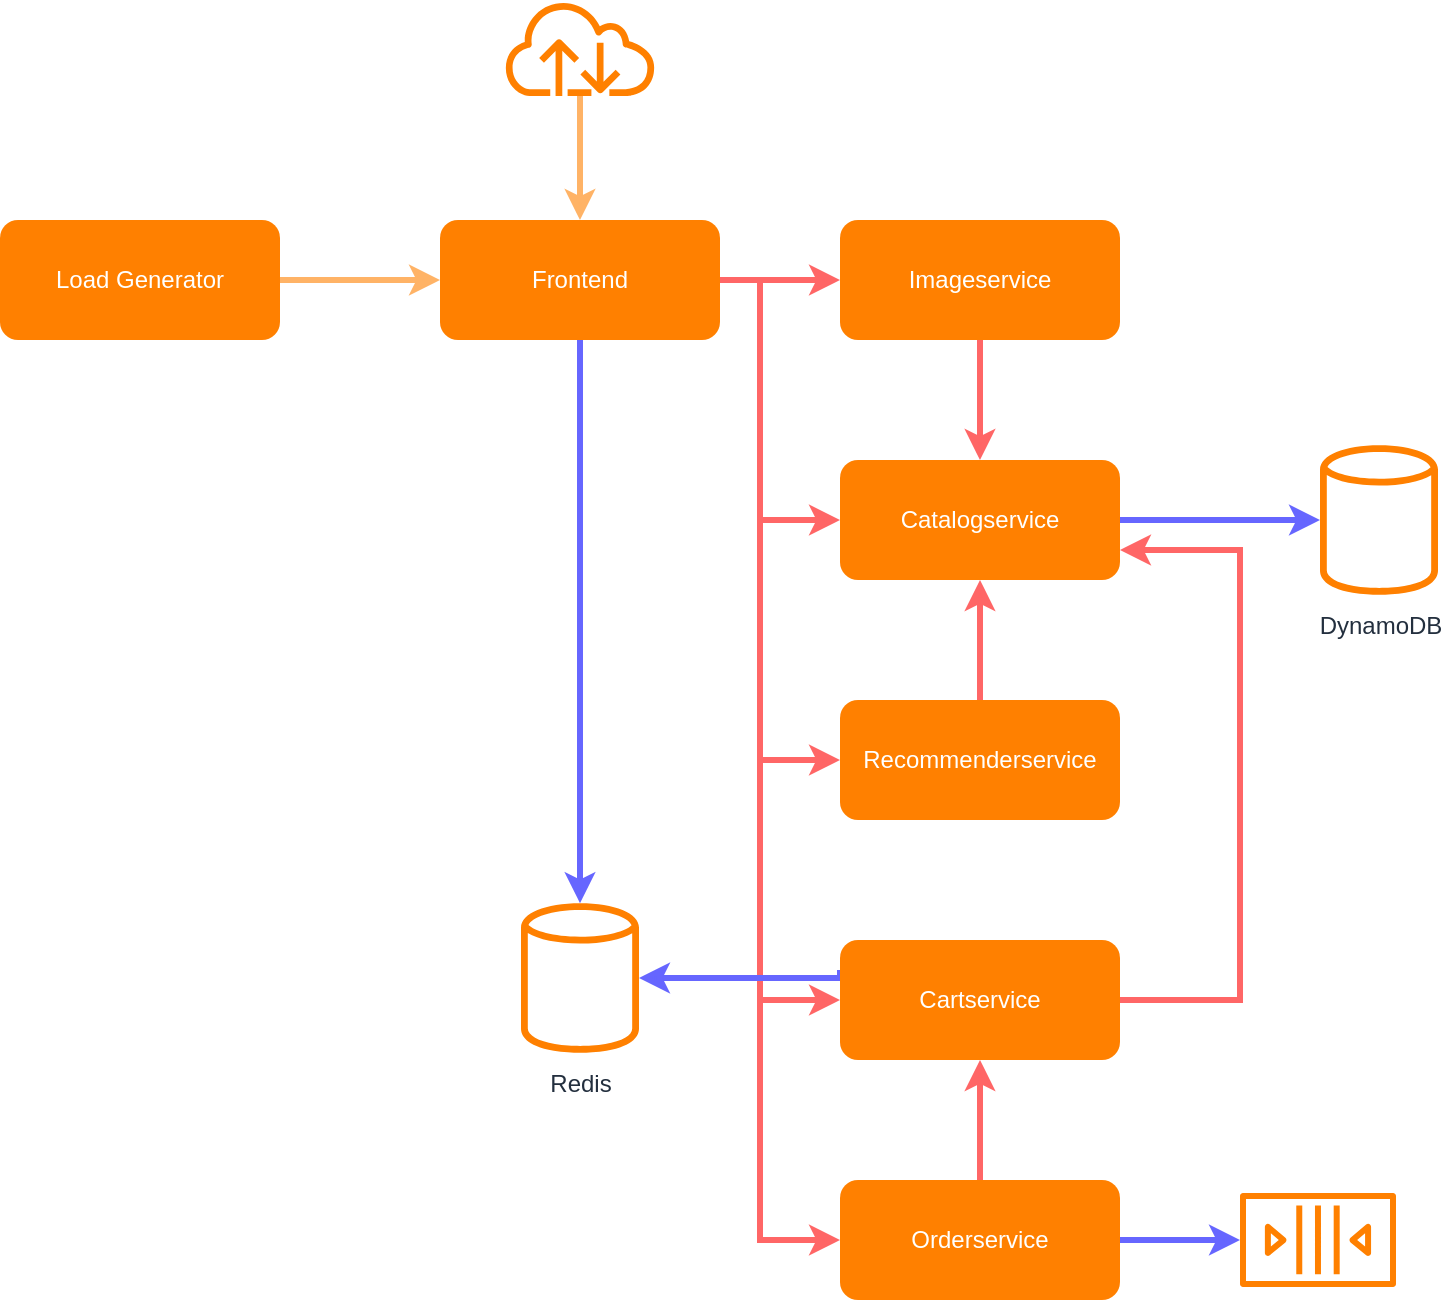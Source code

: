 <mxfile version="13.1.3" pages="2">
    <diagram id="6hGFLwfOUW9BJ-s0fimq" name="Service">
        <mxGraphModel dx="1042" dy="777" grid="1" gridSize="10" guides="1" tooltips="1" connect="1" arrows="1" fold="1" page="1" pageScale="1" pageWidth="1169" pageHeight="827" math="0" shadow="0">
            <root>
                <mxCell id="0"/>
                <mxCell id="1" parent="0"/>
                <mxCell id="XLPqwXqlDoLw2aWVE9Vi-5" value="" style="edgeStyle=orthogonalEdgeStyle;rounded=0;orthogonalLoop=1;jettySize=auto;html=1;fontColor=#FFFFFF;strokeColor=#FFB366;strokeWidth=3;" parent="1" source="2" target="XLPqwXqlDoLw2aWVE9Vi-3" edge="1">
                    <mxGeometry relative="1" as="geometry"/>
                </mxCell>
                <mxCell id="2" value="" style="outlineConnect=0;fontColor=#232F3E;gradientColor=none;fillColor=#FF8000;strokeColor=none;dashed=0;verticalLabelPosition=bottom;verticalAlign=top;align=center;html=1;fontSize=12;fontStyle=0;aspect=fixed;pointerEvents=1;shape=mxgraph.aws4.internet;" parent="1" vertex="1">
                    <mxGeometry x="551" y="40" width="78" height="48" as="geometry"/>
                </mxCell>
                <mxCell id="XLPqwXqlDoLw2aWVE9Vi-2" value="Redis" style="outlineConnect=0;fontColor=#232F3E;gradientColor=none;fillColor=#FF8000;strokeColor=none;dashed=0;verticalLabelPosition=bottom;verticalAlign=top;align=center;html=1;fontSize=12;fontStyle=0;aspect=fixed;pointerEvents=1;shape=mxgraph.aws4.generic_database;" parent="1" vertex="1">
                    <mxGeometry x="560.5" y="490" width="59" height="78" as="geometry"/>
                </mxCell>
                <mxCell id="XLPqwXqlDoLw2aWVE9Vi-7" value="" style="edgeStyle=orthogonalEdgeStyle;rounded=0;orthogonalLoop=1;jettySize=auto;html=1;fontColor=#FFFFFF;strokeColor=#6666FF;strokeWidth=3;" parent="1" source="XLPqwXqlDoLw2aWVE9Vi-3" target="XLPqwXqlDoLw2aWVE9Vi-2" edge="1">
                    <mxGeometry relative="1" as="geometry">
                        <mxPoint x="580" y="303.5" as="targetPoint"/>
                    </mxGeometry>
                </mxCell>
                <mxCell id="XLPqwXqlDoLw2aWVE9Vi-9" value="" style="edgeStyle=orthogonalEdgeStyle;rounded=0;orthogonalLoop=1;jettySize=auto;html=1;fontColor=#FFFFFF;strokeColor=#FF6666;strokeWidth=3;" parent="1" source="XLPqwXqlDoLw2aWVE9Vi-3" target="XLPqwXqlDoLw2aWVE9Vi-8" edge="1">
                    <mxGeometry relative="1" as="geometry"/>
                </mxCell>
                <mxCell id="XLPqwXqlDoLw2aWVE9Vi-11" value="" style="edgeStyle=orthogonalEdgeStyle;rounded=0;orthogonalLoop=1;jettySize=auto;html=1;fontColor=#FFFFFF;strokeColor=#FF6666;strokeWidth=3;" parent="1" source="XLPqwXqlDoLw2aWVE9Vi-3" target="XLPqwXqlDoLw2aWVE9Vi-10" edge="1">
                    <mxGeometry relative="1" as="geometry">
                        <Array as="points">
                            <mxPoint x="680" y="180"/>
                            <mxPoint x="680" y="300"/>
                        </Array>
                    </mxGeometry>
                </mxCell>
                <mxCell id="XLPqwXqlDoLw2aWVE9Vi-14" value="" style="edgeStyle=orthogonalEdgeStyle;rounded=0;orthogonalLoop=1;jettySize=auto;html=1;fontColor=#FFFFFF;strokeColor=#FF6666;strokeWidth=3;" parent="1" source="XLPqwXqlDoLw2aWVE9Vi-3" target="XLPqwXqlDoLw2aWVE9Vi-13" edge="1">
                    <mxGeometry relative="1" as="geometry">
                        <Array as="points">
                            <mxPoint x="680" y="180"/>
                            <mxPoint x="680" y="420"/>
                        </Array>
                    </mxGeometry>
                </mxCell>
                <mxCell id="XLPqwXqlDoLw2aWVE9Vi-17" value="" style="edgeStyle=orthogonalEdgeStyle;rounded=0;orthogonalLoop=1;jettySize=auto;html=1;fontColor=#FFFFFF;strokeColor=#FF6666;strokeWidth=3;" parent="1" source="XLPqwXqlDoLw2aWVE9Vi-3" target="XLPqwXqlDoLw2aWVE9Vi-16" edge="1">
                    <mxGeometry relative="1" as="geometry">
                        <Array as="points">
                            <mxPoint x="680" y="180"/>
                            <mxPoint x="680" y="540"/>
                        </Array>
                    </mxGeometry>
                </mxCell>
                <mxCell id="XLPqwXqlDoLw2aWVE9Vi-19" value="" style="edgeStyle=orthogonalEdgeStyle;rounded=0;orthogonalLoop=1;jettySize=auto;html=1;fontColor=#FFFFFF;strokeColor=#FF6666;strokeWidth=3;" parent="1" source="XLPqwXqlDoLw2aWVE9Vi-3" target="XLPqwXqlDoLw2aWVE9Vi-18" edge="1">
                    <mxGeometry relative="1" as="geometry">
                        <Array as="points">
                            <mxPoint x="680" y="180"/>
                            <mxPoint x="680" y="660"/>
                        </Array>
                    </mxGeometry>
                </mxCell>
                <mxCell id="XLPqwXqlDoLw2aWVE9Vi-32" value="" style="edgeStyle=orthogonalEdgeStyle;rounded=0;orthogonalLoop=1;jettySize=auto;html=1;strokeColor=#FFB366;strokeWidth=3;fontColor=#FFFFFF;startArrow=classic;startFill=1;endArrow=none;endFill=0;" parent="1" source="XLPqwXqlDoLw2aWVE9Vi-3" target="XLPqwXqlDoLw2aWVE9Vi-31" edge="1">
                    <mxGeometry relative="1" as="geometry"/>
                </mxCell>
                <mxCell id="XLPqwXqlDoLw2aWVE9Vi-3" value="Frontend" style="rounded=1;whiteSpace=wrap;html=1;fillColor=#FF8000;strokeColor=none;fontColor=#FFFFFF;" parent="1" vertex="1">
                    <mxGeometry x="520" y="150" width="140" height="60" as="geometry"/>
                </mxCell>
                <mxCell id="XLPqwXqlDoLw2aWVE9Vi-31" value="Load Generator" style="rounded=1;whiteSpace=wrap;html=1;fillColor=#FF8000;strokeColor=none;fontColor=#FFFFFF;" parent="1" vertex="1">
                    <mxGeometry x="300" y="150" width="140" height="60" as="geometry"/>
                </mxCell>
                <mxCell id="XLPqwXqlDoLw2aWVE9Vi-20" value="" style="edgeStyle=orthogonalEdgeStyle;rounded=0;orthogonalLoop=1;jettySize=auto;html=1;fontColor=#FFFFFF;strokeColor=#FF6666;strokeWidth=3;" parent="1" source="XLPqwXqlDoLw2aWVE9Vi-18" target="XLPqwXqlDoLw2aWVE9Vi-16" edge="1">
                    <mxGeometry relative="1" as="geometry"/>
                </mxCell>
                <mxCell id="XLPqwXqlDoLw2aWVE9Vi-25" value="" style="edgeStyle=orthogonalEdgeStyle;rounded=0;orthogonalLoop=1;jettySize=auto;html=1;strokeColor=#6666FF;strokeWidth=3;fontColor=#FFFFFF;" parent="1" source="XLPqwXqlDoLw2aWVE9Vi-18" target="XLPqwXqlDoLw2aWVE9Vi-4" edge="1">
                    <mxGeometry relative="1" as="geometry"/>
                </mxCell>
                <mxCell id="XLPqwXqlDoLw2aWVE9Vi-18" value="Orderservice" style="rounded=1;whiteSpace=wrap;html=1;fillColor=#FF8000;strokeColor=none;fontColor=#FFFFFF;" parent="1" vertex="1">
                    <mxGeometry x="720" y="630" width="140" height="60" as="geometry"/>
                </mxCell>
                <mxCell id="XLPqwXqlDoLw2aWVE9Vi-22" value="" style="edgeStyle=orthogonalEdgeStyle;rounded=0;orthogonalLoop=1;jettySize=auto;html=1;fontColor=#FFFFFF;entryX=1;entryY=0.75;entryDx=0;entryDy=0;strokeColor=#FF6666;strokeWidth=3;" parent="1" source="XLPqwXqlDoLw2aWVE9Vi-16" target="XLPqwXqlDoLw2aWVE9Vi-10" edge="1">
                    <mxGeometry relative="1" as="geometry">
                        <mxPoint x="940" y="540" as="targetPoint"/>
                        <Array as="points">
                            <mxPoint x="920" y="540"/>
                            <mxPoint x="920" y="315"/>
                        </Array>
                    </mxGeometry>
                </mxCell>
                <mxCell id="XLPqwXqlDoLw2aWVE9Vi-24" value="" style="edgeStyle=orthogonalEdgeStyle;rounded=0;orthogonalLoop=1;jettySize=auto;html=1;fontColor=#FFFFFF;exitX=0;exitY=0.25;exitDx=0;exitDy=0;strokeColor=#6666FF;strokeWidth=3;" parent="1" source="XLPqwXqlDoLw2aWVE9Vi-16" target="XLPqwXqlDoLw2aWVE9Vi-2" edge="1">
                    <mxGeometry relative="1" as="geometry">
                        <mxPoint x="640" y="540" as="targetPoint"/>
                        <Array as="points">
                            <mxPoint x="720" y="529"/>
                        </Array>
                    </mxGeometry>
                </mxCell>
                <mxCell id="XLPqwXqlDoLw2aWVE9Vi-16" value="Cartservice" style="rounded=1;whiteSpace=wrap;html=1;fillColor=#FF8000;strokeColor=none;fontColor=#FFFFFF;" parent="1" vertex="1">
                    <mxGeometry x="720" y="510" width="140" height="60" as="geometry"/>
                </mxCell>
                <mxCell id="XLPqwXqlDoLw2aWVE9Vi-15" value="" style="edgeStyle=orthogonalEdgeStyle;rounded=0;orthogonalLoop=1;jettySize=auto;html=1;fontColor=#FFFFFF;strokeColor=#FF6666;strokeWidth=3;" parent="1" source="XLPqwXqlDoLw2aWVE9Vi-13" target="XLPqwXqlDoLw2aWVE9Vi-10" edge="1">
                    <mxGeometry relative="1" as="geometry"/>
                </mxCell>
                <mxCell id="XLPqwXqlDoLw2aWVE9Vi-13" value="Recommenderservice" style="rounded=1;whiteSpace=wrap;html=1;fillColor=#FF8000;strokeColor=none;fontColor=#FFFFFF;" parent="1" vertex="1">
                    <mxGeometry x="720" y="390" width="140" height="60" as="geometry"/>
                </mxCell>
                <mxCell id="XLPqwXqlDoLw2aWVE9Vi-30" value="" style="edgeStyle=orthogonalEdgeStyle;rounded=0;orthogonalLoop=1;jettySize=auto;html=1;strokeColor=#6666FF;strokeWidth=3;fontColor=#FFFFFF;" parent="1" source="XLPqwXqlDoLw2aWVE9Vi-10" target="XLPqwXqlDoLw2aWVE9Vi-26" edge="1">
                    <mxGeometry relative="1" as="geometry">
                        <mxPoint x="940" y="300" as="targetPoint"/>
                    </mxGeometry>
                </mxCell>
                <mxCell id="XLPqwXqlDoLw2aWVE9Vi-10" value="Catalogservice" style="rounded=1;whiteSpace=wrap;html=1;fillColor=#FF8000;strokeColor=none;fontColor=#FFFFFF;" parent="1" vertex="1">
                    <mxGeometry x="720" y="270" width="140" height="60" as="geometry"/>
                </mxCell>
                <mxCell id="XLPqwXqlDoLw2aWVE9Vi-12" value="" style="edgeStyle=orthogonalEdgeStyle;rounded=0;orthogonalLoop=1;jettySize=auto;html=1;fontColor=#FFFFFF;strokeColor=#FF6666;strokeWidth=3;" parent="1" source="XLPqwXqlDoLw2aWVE9Vi-8" target="XLPqwXqlDoLw2aWVE9Vi-10" edge="1">
                    <mxGeometry relative="1" as="geometry"/>
                </mxCell>
                <mxCell id="XLPqwXqlDoLw2aWVE9Vi-8" value="Imageservice" style="rounded=1;whiteSpace=wrap;html=1;fillColor=#FF8000;strokeColor=none;fontColor=#FFFFFF;" parent="1" vertex="1">
                    <mxGeometry x="720" y="150" width="140" height="60" as="geometry"/>
                </mxCell>
                <mxCell id="XLPqwXqlDoLw2aWVE9Vi-4" value="" style="outlineConnect=0;fontColor=#232F3E;gradientColor=none;fillColor=#FF8000;strokeColor=none;dashed=0;verticalLabelPosition=bottom;verticalAlign=top;align=center;html=1;fontSize=12;fontStyle=0;aspect=fixed;pointerEvents=1;shape=mxgraph.aws4.queue;" parent="1" vertex="1">
                    <mxGeometry x="920" y="636.5" width="78" height="47" as="geometry"/>
                </mxCell>
                <mxCell id="XLPqwXqlDoLw2aWVE9Vi-26" value="DynamoDB" style="outlineConnect=0;fontColor=#232F3E;gradientColor=none;fillColor=#FF8000;strokeColor=none;dashed=0;verticalLabelPosition=bottom;verticalAlign=top;align=center;html=1;fontSize=12;fontStyle=0;aspect=fixed;pointerEvents=1;shape=mxgraph.aws4.generic_database;" parent="1" vertex="1">
                    <mxGeometry x="960" y="261" width="59" height="78" as="geometry"/>
                </mxCell>
            </root>
        </mxGraphModel>
    </diagram>
    <diagram id="X_98cOfqsMUb0IozSl5P" name="Infrastructure">
        <mxGraphModel dx="1737" dy="1295" grid="1" gridSize="10" guides="1" tooltips="1" connect="1" arrows="1" fold="1" page="1" pageScale="1" pageWidth="1169" pageHeight="827" math="0" shadow="0">
            <root>
                <mxCell id="Hwu7_2s3XSk1TVKoWRBc-0"/>
                <mxCell id="Hwu7_2s3XSk1TVKoWRBc-1" parent="Hwu7_2s3XSk1TVKoWRBc-0"/>
                <mxCell id="0ulNTqF5I70UQ2XAE1Re-90" value="" style="edgeStyle=orthogonalEdgeStyle;rounded=0;orthogonalLoop=1;jettySize=auto;html=1;strokeColor=#FF6666;strokeWidth=3;" edge="1" parent="Hwu7_2s3XSk1TVKoWRBc-1" source="0ulNTqF5I70UQ2XAE1Re-65" target="0ulNTqF5I70UQ2XAE1Re-69">
                    <mxGeometry relative="1" as="geometry">
                        <mxPoint x="1670" y="870" as="targetPoint"/>
                        <Array as="points">
                            <mxPoint x="1620" y="699"/>
                            <mxPoint x="1620" y="699"/>
                        </Array>
                    </mxGeometry>
                </mxCell>
                <mxCell id="0ulNTqF5I70UQ2XAE1Re-65" value="" style="fillColor=none;strokeColor=#D86613;verticalAlign=top;fontStyle=0;fontColor=#DD3522;" vertex="1" parent="Hwu7_2s3XSk1TVKoWRBc-1">
                    <mxGeometry x="40" y="40" width="1550" height="1660" as="geometry"/>
                </mxCell>
                <mxCell id="zWeM2oxd9pkB98N1_7mg-12" value="" style="fillColor=none;strokeColor=#D86613;verticalAlign=top;fontStyle=0;fontColor=#DD3522;" vertex="1" parent="Hwu7_2s3XSk1TVKoWRBc-1">
                    <mxGeometry x="140" y="674" width="1410" height="980" as="geometry"/>
                </mxCell>
                <mxCell id="tJHySmh1n-q5ahThZfBg-8" value="Auto Scaling group" style="points=[[0,0],[0.25,0],[0.5,0],[0.75,0],[1,0],[1,0.25],[1,0.5],[1,0.75],[1,1],[0.75,1],[0.5,1],[0.25,1],[0,1],[0,0.75],[0,0.5],[0,0.25]];outlineConnect=0;gradientColor=none;html=1;whiteSpace=wrap;fontSize=12;fontStyle=0;shape=mxgraph.aws4.groupCenter;grIcon=mxgraph.aws4.group_auto_scaling_group;grStroke=1;strokeColor=#D86613;fillColor=none;verticalAlign=top;align=center;fontColor=#D86613;dashed=1;spacingTop=25;" vertex="1" parent="Hwu7_2s3XSk1TVKoWRBc-1">
                    <mxGeometry x="720" y="794" width="210" height="330" as="geometry"/>
                </mxCell>
                <mxCell id="0ulNTqF5I70UQ2XAE1Re-1" value="" style="fillColor=none;strokeColor=#D86613;verticalAlign=top;fontStyle=0;fontColor=#DD3522;" vertex="1" parent="Hwu7_2s3XSk1TVKoWRBc-1">
                    <mxGeometry x="140" y="134" width="1410" height="477" as="geometry"/>
                </mxCell>
                <mxCell id="0ulNTqF5I70UQ2XAE1Re-9" value="Auto Scaling group" style="points=[[0,0],[0.25,0],[0.5,0],[0.75,0],[1,0],[1,0.25],[1,0.5],[1,0.75],[1,1],[0.75,1],[0.5,1],[0.25,1],[0,1],[0,0.75],[0,0.5],[0,0.25]];outlineConnect=0;gradientColor=none;html=1;whiteSpace=wrap;fontSize=12;fontStyle=0;shape=mxgraph.aws4.groupCenter;grIcon=mxgraph.aws4.group_auto_scaling_group;grStroke=1;strokeColor=#D86613;fillColor=none;verticalAlign=top;align=center;fontColor=#D86613;dashed=1;spacingTop=25;" vertex="1" parent="Hwu7_2s3XSk1TVKoWRBc-1">
                    <mxGeometry x="375" y="160" width="900" height="424" as="geometry"/>
                </mxCell>
                <mxCell id="0ulNTqF5I70UQ2XAE1Re-94" value="" style="edgeStyle=orthogonalEdgeStyle;rounded=0;orthogonalLoop=1;jettySize=auto;html=1;strokeColor=#FF6666;strokeWidth=3;" edge="1" parent="Hwu7_2s3XSk1TVKoWRBc-1" source="0ulNTqF5I70UQ2XAE1Re-15" target="0ulNTqF5I70UQ2XAE1Re-69">
                    <mxGeometry relative="1" as="geometry">
                        <mxPoint x="1325" y="404.215" as="targetPoint"/>
                        <Array as="points">
                            <mxPoint x="1040" y="220"/>
                            <mxPoint x="1620" y="220"/>
                            <mxPoint x="1620" y="699"/>
                        </Array>
                    </mxGeometry>
                </mxCell>
                <mxCell id="0ulNTqF5I70UQ2XAE1Re-15" value="EC2 instance" style="points=[[0,0],[0.25,0],[0.5,0],[0.75,0],[1,0],[1,0.25],[1,0.5],[1,0.75],[1,1],[0.75,1],[0.5,1],[0.25,1],[0,1],[0,0.75],[0,0.5],[0,0.25]];outlineConnect=0;gradientColor=none;html=1;whiteSpace=wrap;fontSize=12;fontStyle=0;shape=mxgraph.aws4.group;grIcon=mxgraph.aws4.group_ec2_instance_contents;strokeColor=#D86613;fillColor=none;verticalAlign=top;align=left;spacingLeft=30;fontColor=#D86613;dashed=0;" vertex="1" parent="Hwu7_2s3XSk1TVKoWRBc-1">
                    <mxGeometry x="835" y="244.43" width="410" height="319.57" as="geometry"/>
                </mxCell>
                <mxCell id="0ulNTqF5I70UQ2XAE1Re-92" value="" style="edgeStyle=orthogonalEdgeStyle;rounded=0;orthogonalLoop=1;jettySize=auto;html=1;strokeColor=#FF6666;strokeWidth=3;" edge="1" parent="Hwu7_2s3XSk1TVKoWRBc-1" source="0ulNTqF5I70UQ2XAE1Re-24" target="0ulNTqF5I70UQ2XAE1Re-69">
                    <mxGeometry relative="1" as="geometry">
                        <mxPoint x="325" y="404.215" as="targetPoint"/>
                        <Array as="points">
                            <mxPoint x="610" y="220"/>
                            <mxPoint x="1620" y="220"/>
                            <mxPoint x="1620" y="699"/>
                        </Array>
                    </mxGeometry>
                </mxCell>
                <mxCell id="0ulNTqF5I70UQ2XAE1Re-24" value="EC2 instance" style="points=[[0,0],[0.25,0],[0.5,0],[0.75,0],[1,0],[1,0.25],[1,0.5],[1,0.75],[1,1],[0.75,1],[0.5,1],[0.25,1],[0,1],[0,0.75],[0,0.5],[0,0.25]];outlineConnect=0;gradientColor=none;html=1;whiteSpace=wrap;fontSize=12;fontStyle=0;shape=mxgraph.aws4.group;grIcon=mxgraph.aws4.group_ec2_instance_contents;strokeColor=#D86613;fillColor=none;verticalAlign=top;align=left;spacingLeft=30;fontColor=#D86613;dashed=0;" vertex="1" parent="Hwu7_2s3XSk1TVKoWRBc-1">
                    <mxGeometry x="405" y="244.43" width="410" height="319.57" as="geometry"/>
                </mxCell>
                <mxCell id="tJHySmh1n-q5ahThZfBg-24" value="Auto Scaling group" style="points=[[0,0],[0.25,0],[0.5,0],[0.75,0],[1,0],[1,0.25],[1,0.5],[1,0.75],[1,1],[0.75,1],[0.5,1],[0.25,1],[0,1],[0,0.75],[0,0.5],[0,0.25]];outlineConnect=0;gradientColor=none;html=1;whiteSpace=wrap;fontSize=12;fontStyle=0;shape=mxgraph.aws4.groupCenter;grIcon=mxgraph.aws4.group_auto_scaling_group;grStroke=1;strokeColor=#D86613;fillColor=none;verticalAlign=top;align=center;fontColor=#D86613;dashed=1;spacingTop=25;" vertex="1" parent="Hwu7_2s3XSk1TVKoWRBc-1">
                    <mxGeometry x="590" y="1294" width="210" height="330" as="geometry"/>
                </mxCell>
                <mxCell id="tJHySmh1n-q5ahThZfBg-13" value="Auto Scaling group" style="points=[[0,0],[0.25,0],[0.5,0],[0.75,0],[1,0],[1,0.25],[1,0.5],[1,0.75],[1,1],[0.75,1],[0.5,1],[0.25,1],[0,1],[0,0.75],[0,0.5],[0,0.25]];outlineConnect=0;gradientColor=none;html=1;whiteSpace=wrap;fontSize=12;fontStyle=0;shape=mxgraph.aws4.groupCenter;grIcon=mxgraph.aws4.group_auto_scaling_group;grStroke=1;strokeColor=#D86613;fillColor=none;verticalAlign=top;align=center;fontColor=#D86613;dashed=1;spacingTop=25;" vertex="1" parent="Hwu7_2s3XSk1TVKoWRBc-1">
                    <mxGeometry x="160" y="1294" width="400" height="330" as="geometry"/>
                </mxCell>
                <mxCell id="0ulNTqF5I70UQ2XAE1Re-34" value="" style="edgeStyle=orthogonalEdgeStyle;rounded=0;orthogonalLoop=1;jettySize=auto;html=1;" edge="1" parent="Hwu7_2s3XSk1TVKoWRBc-1" source="tJHySmh1n-q5ahThZfBg-2" target="tJHySmh1n-q5ahThZfBg-19">
                    <mxGeometry relative="1" as="geometry">
                        <mxPoint x="826" y="1185" as="targetPoint"/>
                        <Array as="points">
                            <mxPoint x="826" y="1154"/>
                            <mxPoint x="361" y="1154"/>
                        </Array>
                    </mxGeometry>
                </mxCell>
                <mxCell id="0ulNTqF5I70UQ2XAE1Re-38" value="" style="edgeStyle=orthogonalEdgeStyle;rounded=0;orthogonalLoop=1;jettySize=auto;html=1;" edge="1" parent="Hwu7_2s3XSk1TVKoWRBc-1" source="tJHySmh1n-q5ahThZfBg-2" target="tJHySmh1n-q5ahThZfBg-25">
                    <mxGeometry relative="1" as="geometry">
                        <mxPoint x="991" y="975" as="targetPoint"/>
                        <Array as="points">
                            <mxPoint x="826" y="1154"/>
                            <mxPoint x="695" y="1154"/>
                        </Array>
                    </mxGeometry>
                </mxCell>
                <mxCell id="0ulNTqF5I70UQ2XAE1Re-49" value="" style="edgeStyle=orthogonalEdgeStyle;rounded=0;orthogonalLoop=1;jettySize=auto;html=1;" edge="1" parent="Hwu7_2s3XSk1TVKoWRBc-1" source="tJHySmh1n-q5ahThZfBg-2" target="tJHySmh1n-q5ahThZfBg-32">
                    <mxGeometry relative="1" as="geometry">
                        <mxPoint x="991" y="975" as="targetPoint"/>
                        <Array as="points">
                            <mxPoint x="826" y="1154"/>
                            <mxPoint x="935" y="1154"/>
                        </Array>
                    </mxGeometry>
                </mxCell>
                <mxCell id="0ulNTqF5I70UQ2XAE1Re-51" value="" style="edgeStyle=orthogonalEdgeStyle;rounded=0;orthogonalLoop=1;jettySize=auto;html=1;" edge="1" parent="Hwu7_2s3XSk1TVKoWRBc-1" source="tJHySmh1n-q5ahThZfBg-2" target="zWeM2oxd9pkB98N1_7mg-5">
                    <mxGeometry relative="1" as="geometry">
                        <mxPoint x="991" y="975" as="targetPoint"/>
                        <Array as="points">
                            <mxPoint x="826" y="1154"/>
                            <mxPoint x="1184" y="1154"/>
                        </Array>
                    </mxGeometry>
                </mxCell>
                <mxCell id="0ulNTqF5I70UQ2XAE1Re-64" value="" style="edgeStyle=orthogonalEdgeStyle;rounded=0;orthogonalLoop=1;jettySize=auto;html=1;" edge="1" parent="Hwu7_2s3XSk1TVKoWRBc-1" source="tJHySmh1n-q5ahThZfBg-2" target="zWeM2oxd9pkB98N1_7mg-11">
                    <mxGeometry relative="1" as="geometry">
                        <mxPoint x="991" y="975" as="targetPoint"/>
                        <Array as="points">
                            <mxPoint x="826" y="1154"/>
                            <mxPoint x="1425" y="1154"/>
                        </Array>
                    </mxGeometry>
                </mxCell>
                <mxCell id="tJHySmh1n-q5ahThZfBg-2" value="" style="fillColor=none;strokeColor=#D86613;verticalAlign=top;fontStyle=0;fontColor=#DD3522;" vertex="1" parent="Hwu7_2s3XSk1TVKoWRBc-1">
                    <mxGeometry x="741" y="845" width="170" height="260" as="geometry"/>
                </mxCell>
                <mxCell id="tJHySmh1n-q5ahThZfBg-0" value="" style="outlineConnect=0;fontColor=#232F3E;gradientColor=none;fillColor=#D05C17;strokeColor=none;dashed=0;verticalLabelPosition=bottom;verticalAlign=top;align=center;html=1;fontSize=12;fontStyle=0;aspect=fixed;pointerEvents=1;shape=mxgraph.aws4.ecs_task;" vertex="1" parent="Hwu7_2s3XSk1TVKoWRBc-1">
                    <mxGeometry x="740" y="844" width="40" height="52.87" as="geometry"/>
                </mxCell>
                <mxCell id="tJHySmh1n-q5ahThZfBg-4" value="Frontend" style="outlineConnect=0;fontColor=#232F3E;gradientColor=none;fillColor=#D05C17;strokeColor=none;dashed=0;verticalLabelPosition=bottom;verticalAlign=top;align=center;html=1;fontSize=12;fontStyle=0;pointerEvents=1;shape=mxgraph.aws4.container_2;" vertex="1" parent="Hwu7_2s3XSk1TVKoWRBc-1">
                    <mxGeometry x="781" y="905" width="91" height="60" as="geometry"/>
                </mxCell>
                <mxCell id="0ulNTqF5I70UQ2XAE1Re-78" value="" style="edgeStyle=orthogonalEdgeStyle;rounded=0;orthogonalLoop=1;jettySize=auto;html=1;strokeColor=#3333FF;strokeWidth=3;" edge="1" parent="Hwu7_2s3XSk1TVKoWRBc-1" source="tJHySmh1n-q5ahThZfBg-7" target="0ulNTqF5I70UQ2XAE1Re-70">
                    <mxGeometry relative="1" as="geometry">
                        <mxPoint x="954.6" y="1035" as="targetPoint"/>
                        <Array as="points">
                            <mxPoint x="1640" y="1035"/>
                            <mxPoint x="1640" y="599"/>
                        </Array>
                    </mxGeometry>
                </mxCell>
                <mxCell id="tJHySmh1n-q5ahThZfBg-7" value="X-Ray Agent" style="outlineConnect=0;fontColor=#232F3E;gradientColor=none;fillColor=#D05C17;strokeColor=none;dashed=0;verticalLabelPosition=bottom;verticalAlign=top;align=center;html=1;fontSize=12;fontStyle=0;aspect=fixed;pointerEvents=1;shape=mxgraph.aws4.container_1;" vertex="1" parent="Hwu7_2s3XSk1TVKoWRBc-1">
                    <mxGeometry x="781" y="1005" width="93.6" height="60" as="geometry"/>
                </mxCell>
                <mxCell id="tJHySmh1n-q5ahThZfBg-9" value="" style="fillColor=none;strokeColor=#D86613;verticalAlign=top;fontStyle=0;fontColor=#DD3522;" vertex="1" parent="Hwu7_2s3XSk1TVKoWRBc-1">
                    <mxGeometry x="181" y="1345" width="170" height="260" as="geometry"/>
                </mxCell>
                <mxCell id="tJHySmh1n-q5ahThZfBg-10" value="" style="outlineConnect=0;fontColor=#232F3E;gradientColor=none;fillColor=#D05C17;strokeColor=none;dashed=0;verticalLabelPosition=bottom;verticalAlign=top;align=center;html=1;fontSize=12;fontStyle=0;aspect=fixed;pointerEvents=1;shape=mxgraph.aws4.ecs_task;" vertex="1" parent="Hwu7_2s3XSk1TVKoWRBc-1">
                    <mxGeometry x="180" y="1344" width="40" height="52.87" as="geometry"/>
                </mxCell>
                <mxCell id="tJHySmh1n-q5ahThZfBg-11" value="Image Service" style="outlineConnect=0;fontColor=#232F3E;gradientColor=none;fillColor=#D05C17;strokeColor=none;dashed=0;verticalLabelPosition=bottom;verticalAlign=top;align=center;html=1;fontSize=12;fontStyle=0;pointerEvents=1;shape=mxgraph.aws4.container_2;" vertex="1" parent="Hwu7_2s3XSk1TVKoWRBc-1">
                    <mxGeometry x="221" y="1405" width="91" height="60" as="geometry"/>
                </mxCell>
                <mxCell id="tJHySmh1n-q5ahThZfBg-12" value="X-Ray Agent" style="outlineConnect=0;fontColor=#232F3E;gradientColor=none;fillColor=#D05C17;strokeColor=none;dashed=0;verticalLabelPosition=bottom;verticalAlign=top;align=center;html=1;fontSize=12;fontStyle=0;aspect=fixed;pointerEvents=1;shape=mxgraph.aws4.container_1;" vertex="1" parent="Hwu7_2s3XSk1TVKoWRBc-1">
                    <mxGeometry x="221" y="1505" width="93.6" height="60" as="geometry"/>
                </mxCell>
                <mxCell id="tJHySmh1n-q5ahThZfBg-14" value="" style="outlineConnect=0;fontColor=#232F3E;gradientColor=none;fillColor=#5A30B5;strokeColor=none;dashed=0;verticalLabelPosition=bottom;verticalAlign=top;align=center;html=1;fontSize=12;fontStyle=0;aspect=fixed;pointerEvents=1;shape=mxgraph.aws4.application_load_balancer;" vertex="1" parent="Hwu7_2s3XSk1TVKoWRBc-1">
                    <mxGeometry x="786" y="694" width="78" height="78" as="geometry"/>
                </mxCell>
                <mxCell id="tJHySmh1n-q5ahThZfBg-15" value="" style="fillColor=none;strokeColor=#D86613;verticalAlign=top;fontStyle=0;fontColor=#DD3522;" vertex="1" parent="Hwu7_2s3XSk1TVKoWRBc-1">
                    <mxGeometry x="371" y="1346" width="170" height="260" as="geometry"/>
                </mxCell>
                <mxCell id="tJHySmh1n-q5ahThZfBg-16" value="" style="outlineConnect=0;fontColor=#232F3E;gradientColor=none;fillColor=#D05C17;strokeColor=none;dashed=0;verticalLabelPosition=bottom;verticalAlign=top;align=center;html=1;fontSize=12;fontStyle=0;aspect=fixed;pointerEvents=1;shape=mxgraph.aws4.ecs_task;" vertex="1" parent="Hwu7_2s3XSk1TVKoWRBc-1">
                    <mxGeometry x="370" y="1345" width="40" height="52.87" as="geometry"/>
                </mxCell>
                <mxCell id="tJHySmh1n-q5ahThZfBg-17" value="Image Service" style="outlineConnect=0;fontColor=#232F3E;gradientColor=none;fillColor=#D05C17;strokeColor=none;dashed=0;verticalLabelPosition=bottom;verticalAlign=top;align=center;html=1;fontSize=12;fontStyle=0;pointerEvents=1;shape=mxgraph.aws4.container_2;" vertex="1" parent="Hwu7_2s3XSk1TVKoWRBc-1">
                    <mxGeometry x="411" y="1406" width="91" height="60" as="geometry"/>
                </mxCell>
                <mxCell id="0ulNTqF5I70UQ2XAE1Re-80" value="" style="edgeStyle=orthogonalEdgeStyle;rounded=0;orthogonalLoop=1;jettySize=auto;html=1;strokeColor=#3333FF;strokeWidth=3;" edge="1" parent="Hwu7_2s3XSk1TVKoWRBc-1" source="tJHySmh1n-q5ahThZfBg-18" target="0ulNTqF5I70UQ2XAE1Re-70">
                    <mxGeometry relative="1" as="geometry">
                        <mxPoint x="457.8" y="1646.054" as="targetPoint"/>
                        <Array as="points">
                            <mxPoint x="580" y="1536"/>
                            <mxPoint x="580" y="1640"/>
                            <mxPoint x="1640" y="1640"/>
                            <mxPoint x="1640" y="599"/>
                        </Array>
                    </mxGeometry>
                </mxCell>
                <mxCell id="tJHySmh1n-q5ahThZfBg-18" value="X-Ray Agent" style="outlineConnect=0;fontColor=#232F3E;gradientColor=none;fillColor=#D05C17;strokeColor=none;dashed=0;verticalLabelPosition=bottom;verticalAlign=top;align=center;html=1;fontSize=12;fontStyle=0;aspect=fixed;pointerEvents=1;shape=mxgraph.aws4.container_1;" vertex="1" parent="Hwu7_2s3XSk1TVKoWRBc-1">
                    <mxGeometry x="411" y="1506" width="93.6" height="60" as="geometry"/>
                </mxCell>
                <mxCell id="tJHySmh1n-q5ahThZfBg-19" value="" style="outlineConnect=0;fontColor=#232F3E;gradientColor=none;fillColor=#5A30B5;strokeColor=none;dashed=0;verticalLabelPosition=bottom;verticalAlign=top;align=center;html=1;fontSize=12;fontStyle=0;aspect=fixed;pointerEvents=1;shape=mxgraph.aws4.application_load_balancer;" vertex="1" parent="Hwu7_2s3XSk1TVKoWRBc-1">
                    <mxGeometry x="322" y="1194" width="78" height="78" as="geometry"/>
                </mxCell>
                <mxCell id="tJHySmh1n-q5ahThZfBg-20" value="" style="fillColor=none;strokeColor=#D86613;verticalAlign=top;fontStyle=0;fontColor=#DD3522;" vertex="1" parent="Hwu7_2s3XSk1TVKoWRBc-1">
                    <mxGeometry x="611" y="1345" width="170" height="260" as="geometry"/>
                </mxCell>
                <mxCell id="tJHySmh1n-q5ahThZfBg-21" value="" style="outlineConnect=0;fontColor=#232F3E;gradientColor=none;fillColor=#D05C17;strokeColor=none;dashed=0;verticalLabelPosition=bottom;verticalAlign=top;align=center;html=1;fontSize=12;fontStyle=0;aspect=fixed;pointerEvents=1;shape=mxgraph.aws4.ecs_task;" vertex="1" parent="Hwu7_2s3XSk1TVKoWRBc-1">
                    <mxGeometry x="610" y="1344" width="40" height="52.87" as="geometry"/>
                </mxCell>
                <mxCell id="tJHySmh1n-q5ahThZfBg-22" value="Recommender" style="outlineConnect=0;fontColor=#232F3E;gradientColor=none;fillColor=#D05C17;strokeColor=none;dashed=0;verticalLabelPosition=bottom;verticalAlign=top;align=center;html=1;fontSize=12;fontStyle=0;pointerEvents=1;shape=mxgraph.aws4.container_2;" vertex="1" parent="Hwu7_2s3XSk1TVKoWRBc-1">
                    <mxGeometry x="651" y="1405" width="91" height="60" as="geometry"/>
                </mxCell>
                <mxCell id="0ulNTqF5I70UQ2XAE1Re-82" value="" style="edgeStyle=orthogonalEdgeStyle;rounded=0;orthogonalLoop=1;jettySize=auto;html=1;strokeColor=#3333FF;strokeWidth=3;" edge="1" parent="Hwu7_2s3XSk1TVKoWRBc-1">
                    <mxGeometry relative="1" as="geometry">
                        <mxPoint x="651" y="1536" as="sourcePoint"/>
                        <mxPoint x="1690" y="600.0" as="targetPoint"/>
                        <Array as="points">
                            <mxPoint x="580" y="1536"/>
                            <mxPoint x="580" y="1641"/>
                            <mxPoint x="1640" y="1641"/>
                            <mxPoint x="1640" y="600"/>
                        </Array>
                    </mxGeometry>
                </mxCell>
                <mxCell id="tJHySmh1n-q5ahThZfBg-23" value="X-Ray Agent" style="outlineConnect=0;fontColor=#232F3E;gradientColor=none;fillColor=#D05C17;strokeColor=none;dashed=0;verticalLabelPosition=bottom;verticalAlign=top;align=center;html=1;fontSize=12;fontStyle=0;aspect=fixed;pointerEvents=1;shape=mxgraph.aws4.container_1;" vertex="1" parent="Hwu7_2s3XSk1TVKoWRBc-1">
                    <mxGeometry x="651" y="1506" width="93.6" height="60" as="geometry"/>
                </mxCell>
                <mxCell id="tJHySmh1n-q5ahThZfBg-25" value="" style="outlineConnect=0;fontColor=#232F3E;gradientColor=none;fillColor=#5A30B5;strokeColor=none;dashed=0;verticalLabelPosition=bottom;verticalAlign=top;align=center;html=1;fontSize=12;fontStyle=0;aspect=fixed;pointerEvents=1;shape=mxgraph.aws4.application_load_balancer;" vertex="1" parent="Hwu7_2s3XSk1TVKoWRBc-1">
                    <mxGeometry x="656" y="1194" width="78" height="78" as="geometry"/>
                </mxCell>
                <mxCell id="tJHySmh1n-q5ahThZfBg-27" value="Auto Scaling group" style="points=[[0,0],[0.25,0],[0.5,0],[0.75,0],[1,0],[1,0.25],[1,0.5],[1,0.75],[1,1],[0.75,1],[0.5,1],[0.25,1],[0,1],[0,0.75],[0,0.5],[0,0.25]];outlineConnect=0;gradientColor=none;html=1;whiteSpace=wrap;fontSize=12;fontStyle=0;shape=mxgraph.aws4.groupCenter;grIcon=mxgraph.aws4.group_auto_scaling_group;grStroke=1;strokeColor=#D86613;fillColor=none;verticalAlign=top;align=center;fontColor=#D86613;dashed=1;spacingTop=25;" vertex="1" parent="Hwu7_2s3XSk1TVKoWRBc-1">
                    <mxGeometry x="830" y="1294" width="210" height="330" as="geometry"/>
                </mxCell>
                <mxCell id="tJHySmh1n-q5ahThZfBg-28" value="" style="fillColor=none;strokeColor=#D86613;verticalAlign=top;fontStyle=0;fontColor=#DD3522;" vertex="1" parent="Hwu7_2s3XSk1TVKoWRBc-1">
                    <mxGeometry x="851" y="1345" width="170" height="260" as="geometry"/>
                </mxCell>
                <mxCell id="tJHySmh1n-q5ahThZfBg-29" value="" style="outlineConnect=0;fontColor=#232F3E;gradientColor=none;fillColor=#D05C17;strokeColor=none;dashed=0;verticalLabelPosition=bottom;verticalAlign=top;align=center;html=1;fontSize=12;fontStyle=0;aspect=fixed;pointerEvents=1;shape=mxgraph.aws4.ecs_task;" vertex="1" parent="Hwu7_2s3XSk1TVKoWRBc-1">
                    <mxGeometry x="850" y="1344" width="40" height="52.87" as="geometry"/>
                </mxCell>
                <mxCell id="tJHySmh1n-q5ahThZfBg-30" value="Catalog Service" style="outlineConnect=0;fontColor=#232F3E;gradientColor=none;fillColor=#D05C17;strokeColor=none;dashed=0;verticalLabelPosition=bottom;verticalAlign=top;align=center;html=1;fontSize=12;fontStyle=0;pointerEvents=1;shape=mxgraph.aws4.container_2;" vertex="1" parent="Hwu7_2s3XSk1TVKoWRBc-1">
                    <mxGeometry x="891" y="1405" width="91" height="60" as="geometry"/>
                </mxCell>
                <mxCell id="0ulNTqF5I70UQ2XAE1Re-84" value="" style="edgeStyle=orthogonalEdgeStyle;rounded=0;orthogonalLoop=1;jettySize=auto;html=1;strokeColor=#3333FF;strokeWidth=3;" edge="1" parent="Hwu7_2s3XSk1TVKoWRBc-1" source="tJHySmh1n-q5ahThZfBg-31" target="0ulNTqF5I70UQ2XAE1Re-70">
                    <mxGeometry relative="1" as="geometry">
                        <mxPoint x="937.8" y="1645.054" as="targetPoint"/>
                        <Array as="points">
                            <mxPoint x="1060" y="1535"/>
                            <mxPoint x="1060" y="1640"/>
                            <mxPoint x="1640" y="1640"/>
                            <mxPoint x="1640" y="599"/>
                        </Array>
                    </mxGeometry>
                </mxCell>
                <mxCell id="tJHySmh1n-q5ahThZfBg-31" value="X-Ray Agent" style="outlineConnect=0;fontColor=#232F3E;gradientColor=none;fillColor=#D05C17;strokeColor=none;dashed=0;verticalLabelPosition=bottom;verticalAlign=top;align=center;html=1;fontSize=12;fontStyle=0;aspect=fixed;pointerEvents=1;shape=mxgraph.aws4.container_1;" vertex="1" parent="Hwu7_2s3XSk1TVKoWRBc-1">
                    <mxGeometry x="891" y="1505" width="93.6" height="60" as="geometry"/>
                </mxCell>
                <mxCell id="tJHySmh1n-q5ahThZfBg-32" value="" style="outlineConnect=0;fontColor=#232F3E;gradientColor=none;fillColor=#5A30B5;strokeColor=none;dashed=0;verticalLabelPosition=bottom;verticalAlign=top;align=center;html=1;fontSize=12;fontStyle=0;aspect=fixed;pointerEvents=1;shape=mxgraph.aws4.application_load_balancer;" vertex="1" parent="Hwu7_2s3XSk1TVKoWRBc-1">
                    <mxGeometry x="896" y="1194" width="78" height="78" as="geometry"/>
                </mxCell>
                <mxCell id="zWeM2oxd9pkB98N1_7mg-0" value="Auto Scaling group" style="points=[[0,0],[0.25,0],[0.5,0],[0.75,0],[1,0],[1,0.25],[1,0.5],[1,0.75],[1,1],[0.75,1],[0.5,1],[0.25,1],[0,1],[0,0.75],[0,0.5],[0,0.25]];outlineConnect=0;gradientColor=none;html=1;whiteSpace=wrap;fontSize=12;fontStyle=0;shape=mxgraph.aws4.groupCenter;grIcon=mxgraph.aws4.group_auto_scaling_group;grStroke=1;strokeColor=#D86613;fillColor=none;verticalAlign=top;align=center;fontColor=#D86613;dashed=1;spacingTop=25;" vertex="1" parent="Hwu7_2s3XSk1TVKoWRBc-1">
                    <mxGeometry x="1079" y="1294" width="210" height="330" as="geometry"/>
                </mxCell>
                <mxCell id="zWeM2oxd9pkB98N1_7mg-1" value="" style="fillColor=none;strokeColor=#D86613;verticalAlign=top;fontStyle=0;fontColor=#DD3522;" vertex="1" parent="Hwu7_2s3XSk1TVKoWRBc-1">
                    <mxGeometry x="1100" y="1345" width="170" height="260" as="geometry"/>
                </mxCell>
                <mxCell id="zWeM2oxd9pkB98N1_7mg-2" value="" style="outlineConnect=0;fontColor=#232F3E;gradientColor=none;fillColor=#D05C17;strokeColor=none;dashed=0;verticalLabelPosition=bottom;verticalAlign=top;align=center;html=1;fontSize=12;fontStyle=0;aspect=fixed;pointerEvents=1;shape=mxgraph.aws4.ecs_task;" vertex="1" parent="Hwu7_2s3XSk1TVKoWRBc-1">
                    <mxGeometry x="1099" y="1344" width="40" height="52.87" as="geometry"/>
                </mxCell>
                <mxCell id="zWeM2oxd9pkB98N1_7mg-3" value="Order Service" style="outlineConnect=0;fontColor=#232F3E;gradientColor=none;fillColor=#D05C17;strokeColor=none;dashed=0;verticalLabelPosition=bottom;verticalAlign=top;align=center;html=1;fontSize=12;fontStyle=0;pointerEvents=1;shape=mxgraph.aws4.container_2;" vertex="1" parent="Hwu7_2s3XSk1TVKoWRBc-1">
                    <mxGeometry x="1140" y="1405" width="91" height="60" as="geometry"/>
                </mxCell>
                <mxCell id="0ulNTqF5I70UQ2XAE1Re-86" value="" style="edgeStyle=orthogonalEdgeStyle;rounded=0;orthogonalLoop=1;jettySize=auto;html=1;strokeColor=#3333FF;strokeWidth=3;" edge="1" parent="Hwu7_2s3XSk1TVKoWRBc-1" source="zWeM2oxd9pkB98N1_7mg-4" target="0ulNTqF5I70UQ2XAE1Re-70">
                    <mxGeometry relative="1" as="geometry">
                        <mxPoint x="1186.8" y="1645.054" as="targetPoint"/>
                        <Array as="points">
                            <mxPoint x="1060" y="1535"/>
                            <mxPoint x="1060" y="1640"/>
                            <mxPoint x="1640" y="1640"/>
                            <mxPoint x="1640" y="599"/>
                        </Array>
                    </mxGeometry>
                </mxCell>
                <mxCell id="zWeM2oxd9pkB98N1_7mg-4" value="X-Ray Agent" style="outlineConnect=0;fontColor=#232F3E;gradientColor=none;fillColor=#D05C17;strokeColor=none;dashed=0;verticalLabelPosition=bottom;verticalAlign=top;align=center;html=1;fontSize=12;fontStyle=0;aspect=fixed;pointerEvents=1;shape=mxgraph.aws4.container_1;" vertex="1" parent="Hwu7_2s3XSk1TVKoWRBc-1">
                    <mxGeometry x="1140" y="1505" width="93.6" height="60" as="geometry"/>
                </mxCell>
                <mxCell id="zWeM2oxd9pkB98N1_7mg-5" value="" style="outlineConnect=0;fontColor=#232F3E;gradientColor=none;fillColor=#5A30B5;strokeColor=none;dashed=0;verticalLabelPosition=bottom;verticalAlign=top;align=center;html=1;fontSize=12;fontStyle=0;aspect=fixed;pointerEvents=1;shape=mxgraph.aws4.application_load_balancer;" vertex="1" parent="Hwu7_2s3XSk1TVKoWRBc-1">
                    <mxGeometry x="1145" y="1194" width="78" height="78" as="geometry"/>
                </mxCell>
                <mxCell id="zWeM2oxd9pkB98N1_7mg-6" value="Auto Scaling group" style="points=[[0,0],[0.25,0],[0.5,0],[0.75,0],[1,0],[1,0.25],[1,0.5],[1,0.75],[1,1],[0.75,1],[0.5,1],[0.25,1],[0,1],[0,0.75],[0,0.5],[0,0.25]];outlineConnect=0;gradientColor=none;html=1;whiteSpace=wrap;fontSize=12;fontStyle=0;shape=mxgraph.aws4.groupCenter;grIcon=mxgraph.aws4.group_auto_scaling_group;grStroke=1;strokeColor=#D86613;fillColor=none;verticalAlign=top;align=center;fontColor=#D86613;dashed=1;spacingTop=25;" vertex="1" parent="Hwu7_2s3XSk1TVKoWRBc-1">
                    <mxGeometry x="1320" y="1294" width="210" height="330" as="geometry"/>
                </mxCell>
                <mxCell id="zWeM2oxd9pkB98N1_7mg-7" value="" style="fillColor=none;strokeColor=#D86613;verticalAlign=top;fontStyle=0;fontColor=#DD3522;" vertex="1" parent="Hwu7_2s3XSk1TVKoWRBc-1">
                    <mxGeometry x="1341" y="1345" width="170" height="260" as="geometry"/>
                </mxCell>
                <mxCell id="zWeM2oxd9pkB98N1_7mg-8" value="" style="outlineConnect=0;fontColor=#232F3E;gradientColor=none;fillColor=#D05C17;strokeColor=none;dashed=0;verticalLabelPosition=bottom;verticalAlign=top;align=center;html=1;fontSize=12;fontStyle=0;aspect=fixed;pointerEvents=1;shape=mxgraph.aws4.ecs_task;" vertex="1" parent="Hwu7_2s3XSk1TVKoWRBc-1">
                    <mxGeometry x="1340" y="1344" width="40" height="52.87" as="geometry"/>
                </mxCell>
                <mxCell id="zWeM2oxd9pkB98N1_7mg-9" value="Cart Service" style="outlineConnect=0;fontColor=#232F3E;gradientColor=none;fillColor=#D05C17;strokeColor=none;dashed=0;verticalLabelPosition=bottom;verticalAlign=top;align=center;html=1;fontSize=12;fontStyle=0;pointerEvents=1;shape=mxgraph.aws4.container_2;" vertex="1" parent="Hwu7_2s3XSk1TVKoWRBc-1">
                    <mxGeometry x="1381" y="1405" width="91" height="60" as="geometry"/>
                </mxCell>
                <mxCell id="0ulNTqF5I70UQ2XAE1Re-88" value="" style="edgeStyle=orthogonalEdgeStyle;rounded=0;orthogonalLoop=1;jettySize=auto;html=1;strokeColor=#3333FF;strokeWidth=3;" edge="1" parent="Hwu7_2s3XSk1TVKoWRBc-1" source="zWeM2oxd9pkB98N1_7mg-10" target="0ulNTqF5I70UQ2XAE1Re-70">
                    <mxGeometry relative="1" as="geometry">
                        <mxPoint x="1554.6" y="1535" as="targetPoint"/>
                        <Array as="points">
                            <mxPoint x="1640" y="1535"/>
                            <mxPoint x="1640" y="599"/>
                        </Array>
                    </mxGeometry>
                </mxCell>
                <mxCell id="zWeM2oxd9pkB98N1_7mg-10" value="X-Ray Agent" style="outlineConnect=0;fontColor=#232F3E;gradientColor=none;fillColor=#D05C17;strokeColor=none;dashed=0;verticalLabelPosition=bottom;verticalAlign=top;align=center;html=1;fontSize=12;fontStyle=0;aspect=fixed;pointerEvents=1;shape=mxgraph.aws4.container_1;" vertex="1" parent="Hwu7_2s3XSk1TVKoWRBc-1">
                    <mxGeometry x="1381" y="1505" width="93.6" height="60" as="geometry"/>
                </mxCell>
                <mxCell id="zWeM2oxd9pkB98N1_7mg-11" value="" style="outlineConnect=0;fontColor=#232F3E;gradientColor=none;fillColor=#5A30B5;strokeColor=none;dashed=0;verticalLabelPosition=bottom;verticalAlign=top;align=center;html=1;fontSize=12;fontStyle=0;aspect=fixed;pointerEvents=1;shape=mxgraph.aws4.application_load_balancer;" vertex="1" parent="Hwu7_2s3XSk1TVKoWRBc-1">
                    <mxGeometry x="1386" y="1194" width="78" height="78" as="geometry"/>
                </mxCell>
                <mxCell id="zWeM2oxd9pkB98N1_7mg-13" value="" style="outlineConnect=0;fontColor=#232F3E;gradientColor=#F78E04;gradientDirection=north;fillColor=#D05C17;strokeColor=#ffffff;dashed=0;verticalLabelPosition=bottom;verticalAlign=top;align=center;html=1;fontSize=12;fontStyle=0;aspect=fixed;shape=mxgraph.aws4.resourceIcon;resIcon=mxgraph.aws4.fargate;" vertex="1" parent="Hwu7_2s3XSk1TVKoWRBc-1">
                    <mxGeometry x="140" y="674" width="78" height="78" as="geometry"/>
                </mxCell>
                <mxCell id="0ulNTqF5I70UQ2XAE1Re-30" value="" style="edgeStyle=orthogonalEdgeStyle;rounded=0;orthogonalLoop=1;jettySize=auto;html=1;" edge="1" parent="Hwu7_2s3XSk1TVKoWRBc-1" source="0ulNTqF5I70UQ2XAE1Re-5" target="tJHySmh1n-q5ahThZfBg-14">
                    <mxGeometry relative="1" as="geometry">
                        <mxPoint x="935.5" y="624" as="targetPoint"/>
                        <Array as="points">
                            <mxPoint x="936" y="644"/>
                            <mxPoint x="825" y="644"/>
                        </Array>
                    </mxGeometry>
                </mxCell>
                <mxCell id="0ulNTqF5I70UQ2XAE1Re-5" value="" style="fillColor=none;strokeColor=#D86613;verticalAlign=top;fontStyle=0;fontColor=#DD3522;" vertex="1" parent="Hwu7_2s3XSk1TVKoWRBc-1">
                    <mxGeometry x="850.5" y="284" width="170" height="260" as="geometry"/>
                </mxCell>
                <mxCell id="0ulNTqF5I70UQ2XAE1Re-6" value="" style="outlineConnect=0;fontColor=#232F3E;gradientColor=none;fillColor=#D05C17;strokeColor=none;dashed=0;verticalLabelPosition=bottom;verticalAlign=top;align=center;html=1;fontSize=12;fontStyle=0;aspect=fixed;pointerEvents=1;shape=mxgraph.aws4.ecs_task;" vertex="1" parent="Hwu7_2s3XSk1TVKoWRBc-1">
                    <mxGeometry x="849.5" y="283" width="40" height="52.87" as="geometry"/>
                </mxCell>
                <mxCell id="0ulNTqF5I70UQ2XAE1Re-7" value="Frontend" style="outlineConnect=0;fontColor=#232F3E;gradientColor=none;fillColor=#D05C17;strokeColor=none;dashed=0;verticalLabelPosition=bottom;verticalAlign=top;align=center;html=1;fontSize=12;fontStyle=0;pointerEvents=1;shape=mxgraph.aws4.container_2;" vertex="1" parent="Hwu7_2s3XSk1TVKoWRBc-1">
                    <mxGeometry x="890.5" y="344" width="91" height="60" as="geometry"/>
                </mxCell>
                <mxCell id="0ulNTqF5I70UQ2XAE1Re-74" value="" style="edgeStyle=orthogonalEdgeStyle;rounded=0;orthogonalLoop=1;jettySize=auto;html=1;strokeColor=#3333FF;strokeWidth=3;" edge="1" parent="Hwu7_2s3XSk1TVKoWRBc-1" source="0ulNTqF5I70UQ2XAE1Re-8" target="0ulNTqF5I70UQ2XAE1Re-70">
                    <mxGeometry relative="1" as="geometry">
                        <Array as="points">
                            <mxPoint x="1040" y="474"/>
                            <mxPoint x="1040" y="599"/>
                        </Array>
                    </mxGeometry>
                </mxCell>
                <mxCell id="0ulNTqF5I70UQ2XAE1Re-8" value="X-Ray Agent" style="outlineConnect=0;fontColor=#232F3E;gradientColor=none;fillColor=#D05C17;strokeColor=none;dashed=0;verticalLabelPosition=bottom;verticalAlign=top;align=center;html=1;fontSize=12;fontStyle=0;aspect=fixed;pointerEvents=1;shape=mxgraph.aws4.container_1;" vertex="1" parent="Hwu7_2s3XSk1TVKoWRBc-1">
                    <mxGeometry x="890.5" y="444" width="93.6" height="60" as="geometry"/>
                </mxCell>
                <mxCell id="0ulNTqF5I70UQ2XAE1Re-32" value="" style="edgeStyle=orthogonalEdgeStyle;rounded=0;orthogonalLoop=1;jettySize=auto;html=1;" edge="1" parent="Hwu7_2s3XSk1TVKoWRBc-1" source="0ulNTqF5I70UQ2XAE1Re-11" target="tJHySmh1n-q5ahThZfBg-14">
                    <mxGeometry relative="1" as="geometry">
                        <mxPoint x="1143" y="624" as="targetPoint"/>
                        <Array as="points">
                            <mxPoint x="1143" y="644"/>
                            <mxPoint x="825" y="644"/>
                        </Array>
                    </mxGeometry>
                </mxCell>
                <mxCell id="0ulNTqF5I70UQ2XAE1Re-11" value="" style="fillColor=none;strokeColor=#D86613;verticalAlign=top;fontStyle=0;fontColor=#DD3522;" vertex="1" parent="Hwu7_2s3XSk1TVKoWRBc-1">
                    <mxGeometry x="1058" y="284" width="170" height="260" as="geometry"/>
                </mxCell>
                <mxCell id="0ulNTqF5I70UQ2XAE1Re-12" value="" style="outlineConnect=0;fontColor=#232F3E;gradientColor=none;fillColor=#D05C17;strokeColor=none;dashed=0;verticalLabelPosition=bottom;verticalAlign=top;align=center;html=1;fontSize=12;fontStyle=0;aspect=fixed;pointerEvents=1;shape=mxgraph.aws4.ecs_task;" vertex="1" parent="Hwu7_2s3XSk1TVKoWRBc-1">
                    <mxGeometry x="1057" y="283" width="40" height="52.87" as="geometry"/>
                </mxCell>
                <mxCell id="0ulNTqF5I70UQ2XAE1Re-13" value="Frontend" style="outlineConnect=0;fontColor=#232F3E;gradientColor=none;fillColor=#D05C17;strokeColor=none;dashed=0;verticalLabelPosition=bottom;verticalAlign=top;align=center;html=1;fontSize=12;fontStyle=0;pointerEvents=1;shape=mxgraph.aws4.container_2;" vertex="1" parent="Hwu7_2s3XSk1TVKoWRBc-1">
                    <mxGeometry x="1098" y="344" width="91" height="60" as="geometry"/>
                </mxCell>
                <mxCell id="0ulNTqF5I70UQ2XAE1Re-76" value="" style="edgeStyle=orthogonalEdgeStyle;rounded=0;orthogonalLoop=1;jettySize=auto;html=1;strokeColor=#3333FF;strokeWidth=3;" edge="1" parent="Hwu7_2s3XSk1TVKoWRBc-1" source="0ulNTqF5I70UQ2XAE1Re-14" target="0ulNTqF5I70UQ2XAE1Re-70">
                    <mxGeometry relative="1" as="geometry">
                        <mxPoint x="1271.6" y="474.0" as="targetPoint"/>
                        <Array as="points">
                            <mxPoint x="1040" y="474"/>
                            <mxPoint x="1040" y="599"/>
                        </Array>
                    </mxGeometry>
                </mxCell>
                <mxCell id="0ulNTqF5I70UQ2XAE1Re-14" value="X-Ray Agent" style="outlineConnect=0;fontColor=#232F3E;gradientColor=none;fillColor=#D05C17;strokeColor=none;dashed=0;verticalLabelPosition=bottom;verticalAlign=top;align=center;html=1;fontSize=12;fontStyle=0;aspect=fixed;pointerEvents=1;shape=mxgraph.aws4.container_1;" vertex="1" parent="Hwu7_2s3XSk1TVKoWRBc-1">
                    <mxGeometry x="1098" y="444" width="93.6" height="60" as="geometry"/>
                </mxCell>
                <mxCell id="0ulNTqF5I70UQ2XAE1Re-26" value="" style="edgeStyle=orthogonalEdgeStyle;rounded=0;orthogonalLoop=1;jettySize=auto;html=1;" edge="1" parent="Hwu7_2s3XSk1TVKoWRBc-1" source="0ulNTqF5I70UQ2XAE1Re-16" target="tJHySmh1n-q5ahThZfBg-14">
                    <mxGeometry relative="1" as="geometry">
                        <mxPoint x="505.5" y="624" as="targetPoint"/>
                        <Array as="points">
                            <mxPoint x="506" y="644"/>
                            <mxPoint x="825" y="644"/>
                        </Array>
                    </mxGeometry>
                </mxCell>
                <mxCell id="0ulNTqF5I70UQ2XAE1Re-16" value="" style="fillColor=none;strokeColor=#D86613;verticalAlign=top;fontStyle=0;fontColor=#DD3522;" vertex="1" parent="Hwu7_2s3XSk1TVKoWRBc-1">
                    <mxGeometry x="420.5" y="284" width="170" height="260" as="geometry"/>
                </mxCell>
                <mxCell id="0ulNTqF5I70UQ2XAE1Re-17" value="" style="outlineConnect=0;fontColor=#232F3E;gradientColor=none;fillColor=#D05C17;strokeColor=none;dashed=0;verticalLabelPosition=bottom;verticalAlign=top;align=center;html=1;fontSize=12;fontStyle=0;aspect=fixed;pointerEvents=1;shape=mxgraph.aws4.ecs_task;" vertex="1" parent="Hwu7_2s3XSk1TVKoWRBc-1">
                    <mxGeometry x="419.5" y="283" width="40" height="52.87" as="geometry"/>
                </mxCell>
                <mxCell id="0ulNTqF5I70UQ2XAE1Re-18" value="Frontend" style="outlineConnect=0;fontColor=#232F3E;gradientColor=none;fillColor=#D05C17;strokeColor=none;dashed=0;verticalLabelPosition=bottom;verticalAlign=top;align=center;html=1;fontSize=12;fontStyle=0;pointerEvents=1;shape=mxgraph.aws4.container_2;" vertex="1" parent="Hwu7_2s3XSk1TVKoWRBc-1">
                    <mxGeometry x="460.5" y="344" width="91" height="60" as="geometry"/>
                </mxCell>
                <mxCell id="0ulNTqF5I70UQ2XAE1Re-71" value="" style="edgeStyle=orthogonalEdgeStyle;rounded=0;orthogonalLoop=1;jettySize=auto;html=1;strokeColor=#3333FF;strokeWidth=3;" edge="1" parent="Hwu7_2s3XSk1TVKoWRBc-1" source="0ulNTqF5I70UQ2XAE1Re-19" target="0ulNTqF5I70UQ2XAE1Re-70">
                    <mxGeometry relative="1" as="geometry">
                        <mxPoint x="1780" y="340" as="targetPoint"/>
                        <Array as="points">
                            <mxPoint x="610" y="474"/>
                            <mxPoint x="610" y="600"/>
                        </Array>
                    </mxGeometry>
                </mxCell>
                <mxCell id="0ulNTqF5I70UQ2XAE1Re-19" value="X-Ray Agent" style="outlineConnect=0;fontColor=#232F3E;gradientColor=none;fillColor=#D05C17;strokeColor=none;dashed=0;verticalLabelPosition=bottom;verticalAlign=top;align=center;html=1;fontSize=12;fontStyle=0;aspect=fixed;pointerEvents=1;shape=mxgraph.aws4.container_1;" vertex="1" parent="Hwu7_2s3XSk1TVKoWRBc-1">
                    <mxGeometry x="460.5" y="444" width="93.6" height="60" as="geometry"/>
                </mxCell>
                <mxCell id="0ulNTqF5I70UQ2XAE1Re-28" value="" style="edgeStyle=orthogonalEdgeStyle;rounded=0;orthogonalLoop=1;jettySize=auto;html=1;" edge="1" parent="Hwu7_2s3XSk1TVKoWRBc-1" source="0ulNTqF5I70UQ2XAE1Re-20" target="tJHySmh1n-q5ahThZfBg-14">
                    <mxGeometry relative="1" as="geometry">
                        <mxPoint x="713" y="624" as="targetPoint"/>
                        <Array as="points">
                            <mxPoint x="713" y="644"/>
                            <mxPoint x="825" y="644"/>
                        </Array>
                    </mxGeometry>
                </mxCell>
                <mxCell id="0ulNTqF5I70UQ2XAE1Re-20" value="" style="fillColor=none;strokeColor=#D86613;verticalAlign=top;fontStyle=0;fontColor=#DD3522;" vertex="1" parent="Hwu7_2s3XSk1TVKoWRBc-1">
                    <mxGeometry x="628" y="284" width="170" height="260" as="geometry"/>
                </mxCell>
                <mxCell id="0ulNTqF5I70UQ2XAE1Re-21" value="" style="outlineConnect=0;fontColor=#232F3E;gradientColor=none;fillColor=#D05C17;strokeColor=none;dashed=0;verticalLabelPosition=bottom;verticalAlign=top;align=center;html=1;fontSize=12;fontStyle=0;aspect=fixed;pointerEvents=1;shape=mxgraph.aws4.ecs_task;" vertex="1" parent="Hwu7_2s3XSk1TVKoWRBc-1">
                    <mxGeometry x="627" y="283" width="40" height="52.87" as="geometry"/>
                </mxCell>
                <mxCell id="0ulNTqF5I70UQ2XAE1Re-22" value="Frontend" style="outlineConnect=0;fontColor=#232F3E;gradientColor=none;fillColor=#D05C17;strokeColor=none;dashed=0;verticalLabelPosition=bottom;verticalAlign=top;align=center;html=1;fontSize=12;fontStyle=0;pointerEvents=1;shape=mxgraph.aws4.container_2;" vertex="1" parent="Hwu7_2s3XSk1TVKoWRBc-1">
                    <mxGeometry x="668" y="344" width="91" height="60" as="geometry"/>
                </mxCell>
                <mxCell id="0ulNTqF5I70UQ2XAE1Re-72" value="" style="edgeStyle=orthogonalEdgeStyle;rounded=0;orthogonalLoop=1;jettySize=auto;html=1;strokeColor=#3333FF;strokeWidth=3;" edge="1" parent="Hwu7_2s3XSk1TVKoWRBc-1" source="0ulNTqF5I70UQ2XAE1Re-23" target="0ulNTqF5I70UQ2XAE1Re-70">
                    <mxGeometry relative="1" as="geometry">
                        <Array as="points">
                            <mxPoint x="610" y="474"/>
                            <mxPoint x="610" y="599"/>
                        </Array>
                    </mxGeometry>
                </mxCell>
                <mxCell id="0ulNTqF5I70UQ2XAE1Re-23" value="X-Ray Agent" style="outlineConnect=0;fontColor=#232F3E;gradientColor=none;fillColor=#D05C17;strokeColor=none;dashed=0;verticalLabelPosition=bottom;verticalAlign=top;align=center;html=1;fontSize=12;fontStyle=0;aspect=fixed;pointerEvents=1;shape=mxgraph.aws4.container_1;" vertex="1" parent="Hwu7_2s3XSk1TVKoWRBc-1">
                    <mxGeometry x="668" y="444" width="93.6" height="60" as="geometry"/>
                </mxCell>
                <mxCell id="0ulNTqF5I70UQ2XAE1Re-67" value="" style="outlineConnect=0;fontColor=#232F3E;gradientColor=#F78E04;gradientDirection=north;fillColor=#D05C17;strokeColor=#ffffff;dashed=0;verticalLabelPosition=bottom;verticalAlign=top;align=center;html=1;fontSize=12;fontStyle=0;aspect=fixed;shape=mxgraph.aws4.resourceIcon;resIcon=mxgraph.aws4.ecs;" vertex="1" parent="Hwu7_2s3XSk1TVKoWRBc-1">
                    <mxGeometry x="40" y="40" width="78" height="78" as="geometry"/>
                </mxCell>
                <mxCell id="0ulNTqF5I70UQ2XAE1Re-68" value="" style="outlineConnect=0;fontColor=#232F3E;gradientColor=#F78E04;gradientDirection=north;fillColor=#D05C17;strokeColor=#ffffff;dashed=0;verticalLabelPosition=bottom;verticalAlign=top;align=center;html=1;fontSize=12;fontStyle=0;aspect=fixed;shape=mxgraph.aws4.resourceIcon;resIcon=mxgraph.aws4.ec2;" vertex="1" parent="Hwu7_2s3XSk1TVKoWRBc-1">
                    <mxGeometry x="140" y="134" width="78" height="78" as="geometry"/>
                </mxCell>
                <mxCell id="0ulNTqF5I70UQ2XAE1Re-69" value="" style="outlineConnect=0;fontColor=#232F3E;gradientColor=#F34482;gradientDirection=north;fillColor=#BC1356;strokeColor=#ffffff;dashed=0;verticalLabelPosition=bottom;verticalAlign=top;align=center;html=1;fontSize=12;fontStyle=0;aspect=fixed;shape=mxgraph.aws4.resourceIcon;resIcon=mxgraph.aws4.cloudwatch;" vertex="1" parent="Hwu7_2s3XSk1TVKoWRBc-1">
                    <mxGeometry x="1690" y="660" width="78" height="78" as="geometry"/>
                </mxCell>
                <mxCell id="0ulNTqF5I70UQ2XAE1Re-70" value="" style="outlineConnect=0;fontColor=#232F3E;gradientColor=#4D72F3;gradientDirection=north;fillColor=#3334B9;strokeColor=#ffffff;dashed=0;verticalLabelPosition=bottom;verticalAlign=top;align=center;html=1;fontSize=12;fontStyle=0;aspect=fixed;shape=mxgraph.aws4.resourceIcon;resIcon=mxgraph.aws4.xray;" vertex="1" parent="Hwu7_2s3XSk1TVKoWRBc-1">
                    <mxGeometry x="1690" y="560" width="78" height="78" as="geometry"/>
                </mxCell>
                <mxCell id="0ulNTqF5I70UQ2XAE1Re-95" value="" style="outlineConnect=0;fontColor=#232F3E;gradientColor=#945DF2;gradientDirection=north;fillColor=#5A30B5;strokeColor=#ffffff;dashed=0;verticalLabelPosition=bottom;verticalAlign=top;align=center;html=1;fontSize=12;fontStyle=0;aspect=fixed;shape=mxgraph.aws4.resourceIcon;resIcon=mxgraph.aws4.cloud_map;" vertex="1" parent="Hwu7_2s3XSk1TVKoWRBc-1">
                    <mxGeometry x="1690" y="760" width="78" height="78" as="geometry"/>
                </mxCell>
                <mxCell id="0ulNTqF5I70UQ2XAE1Re-96" value="" style="outlineConnect=0;fontColor=#232F3E;gradientColor=#945DF2;gradientDirection=north;fillColor=#5A30B5;strokeColor=#ffffff;dashed=0;verticalLabelPosition=bottom;verticalAlign=top;align=center;html=1;fontSize=12;fontStyle=0;aspect=fixed;shape=mxgraph.aws4.resourceIcon;resIcon=mxgraph.aws4.route_53;" vertex="1" parent="Hwu7_2s3XSk1TVKoWRBc-1">
                    <mxGeometry x="1690" y="860" width="78" height="78" as="geometry"/>
                </mxCell>
            </root>
        </mxGraphModel>
    </diagram>
</mxfile>